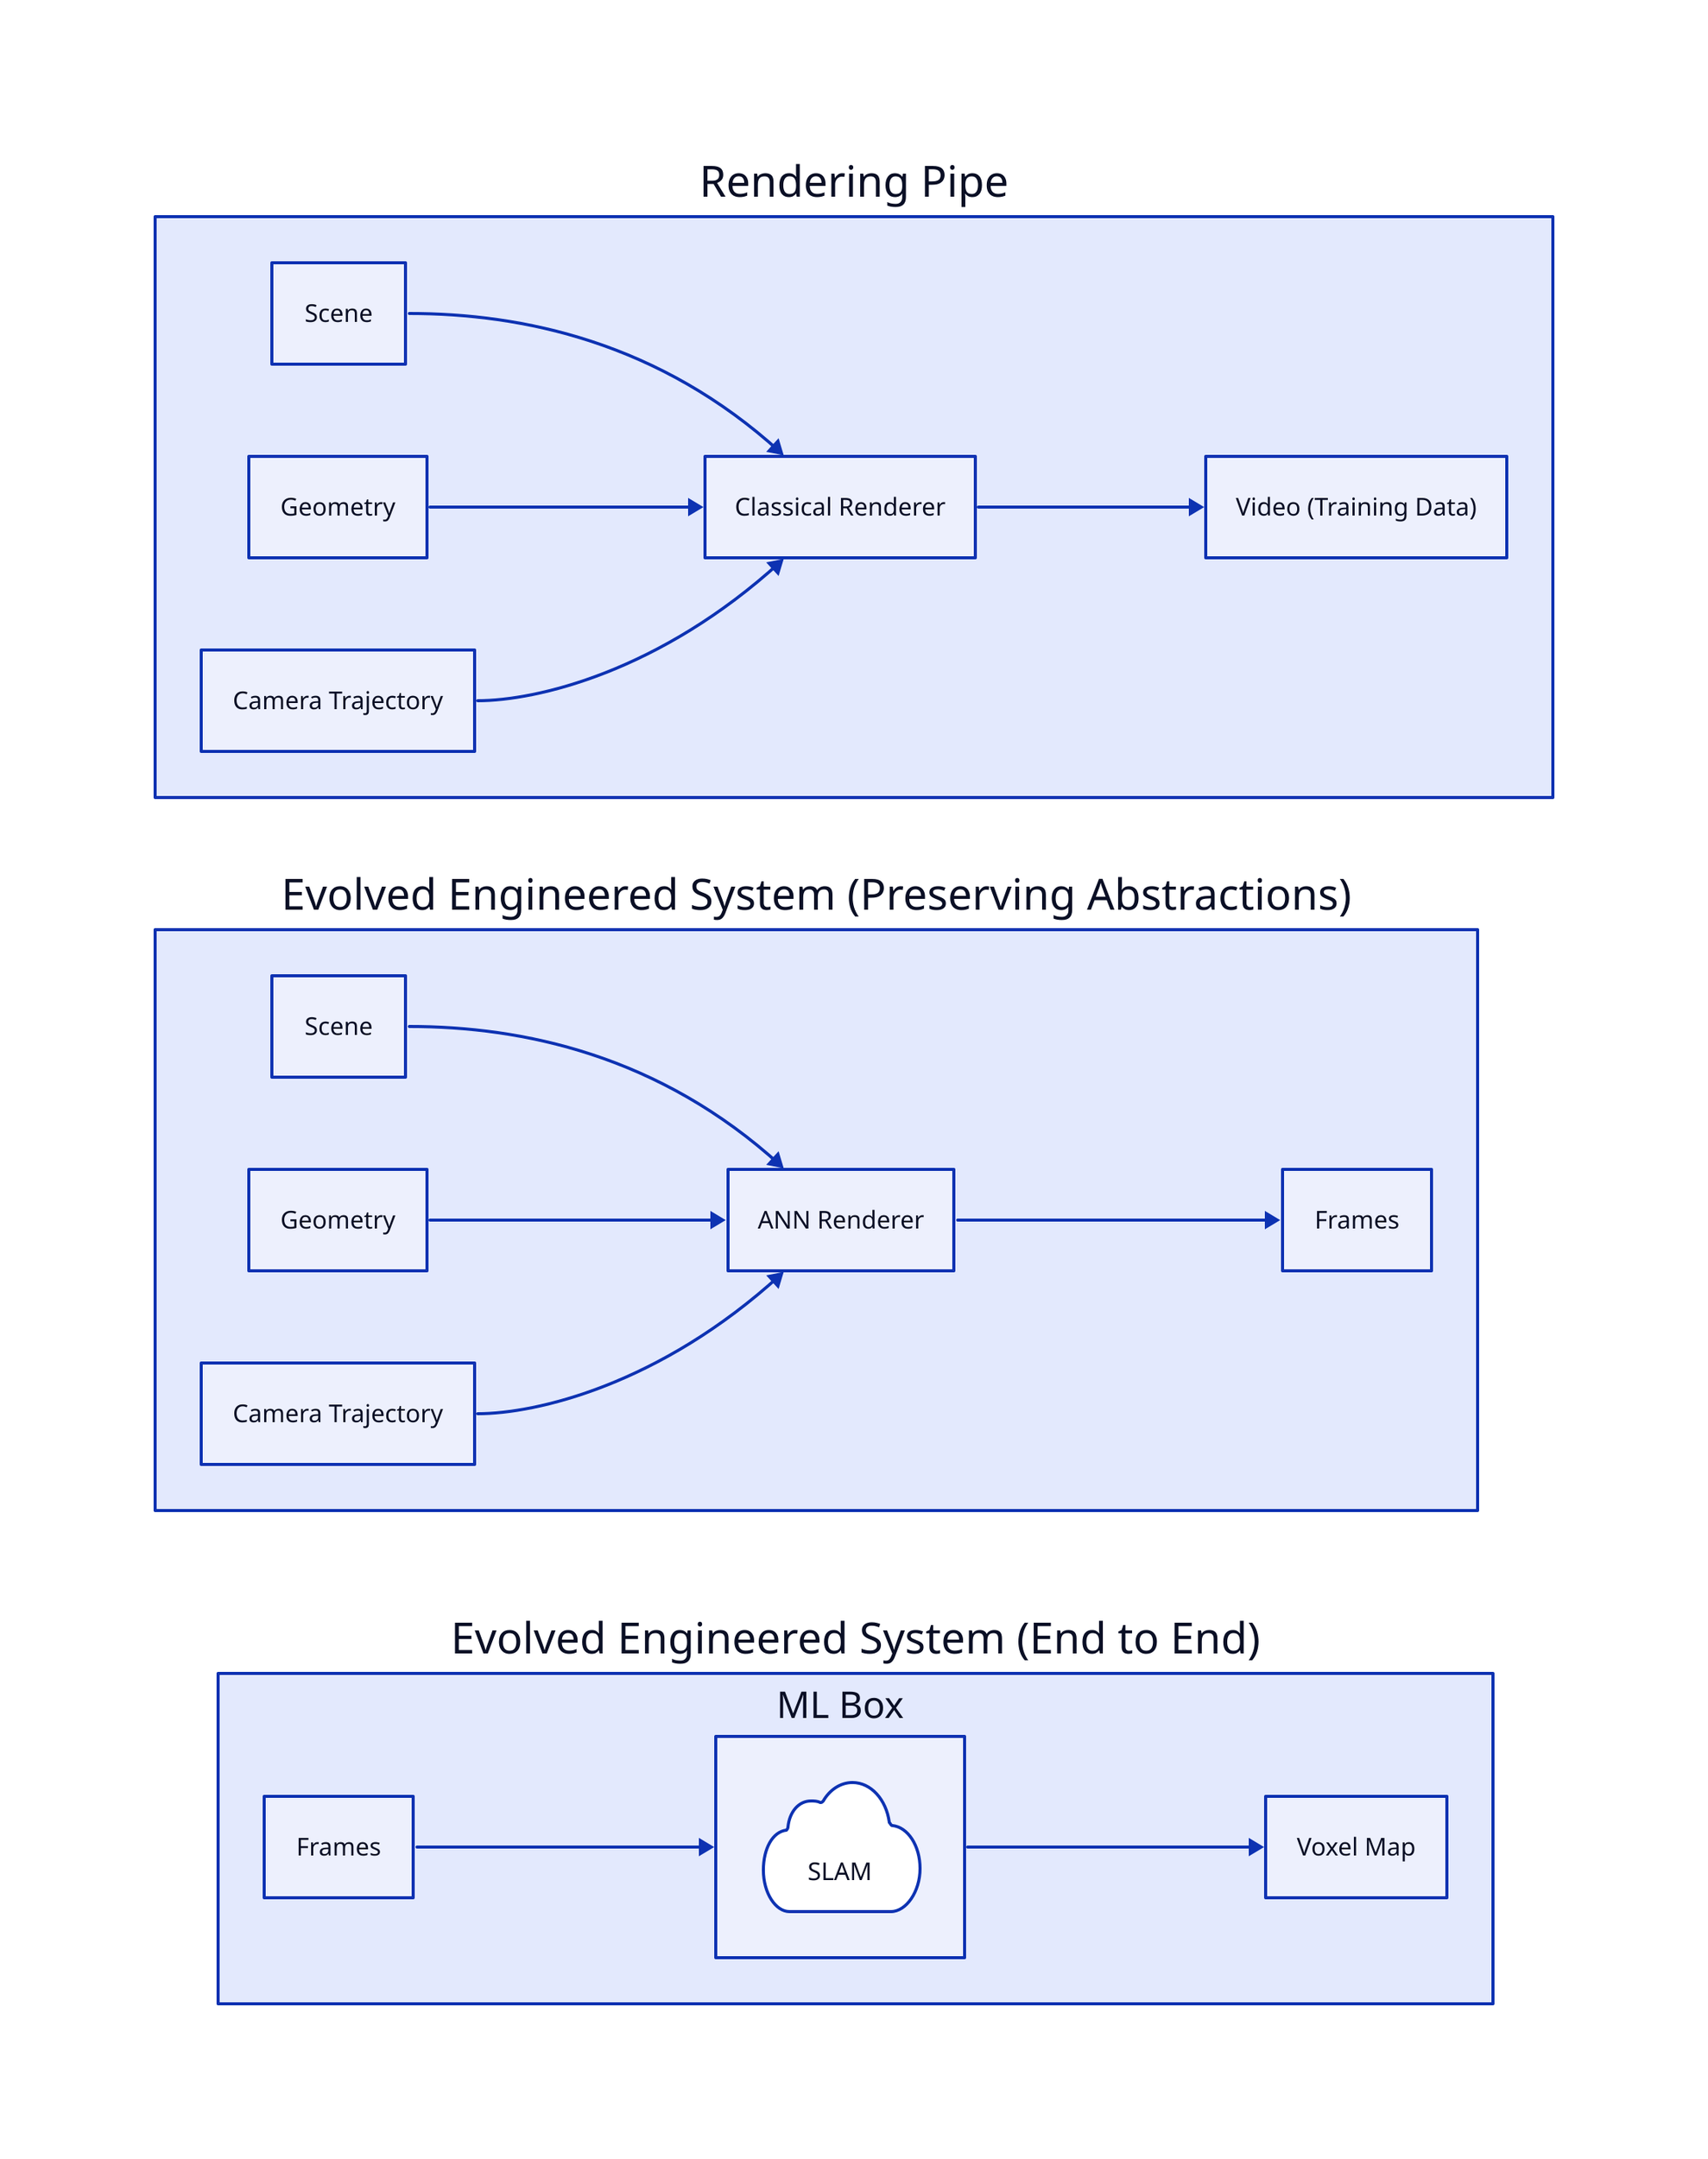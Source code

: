 direction: right
og: {
  label: Rendering Pipe
  scenes: Scene
  geo: Geometry
  camera: Camera Trajectory
  render: Classical Renderer
  out: Video (Training Data)
  scenes -> render
  geo -> render
  camera -> render
  render -> out
}

ann: {
  label: Evolved Engineered System (Preserving Abstractions)
  scenes: Scene
  geo: Geometry
  camera: Camera Trajectory
  render: ANN Renderer
  out: Frames
  scenes -> render
  geo -> render
  camera -> render
  render -> out
}

evo: {
  label: Evolved Engineered System (End to End)
  frames: Frames
  box: ML Box {
    slam: SLAM
    slam.shape: cloud
  }
  map: Voxel Map
  frames -> box
  box -> map
}
